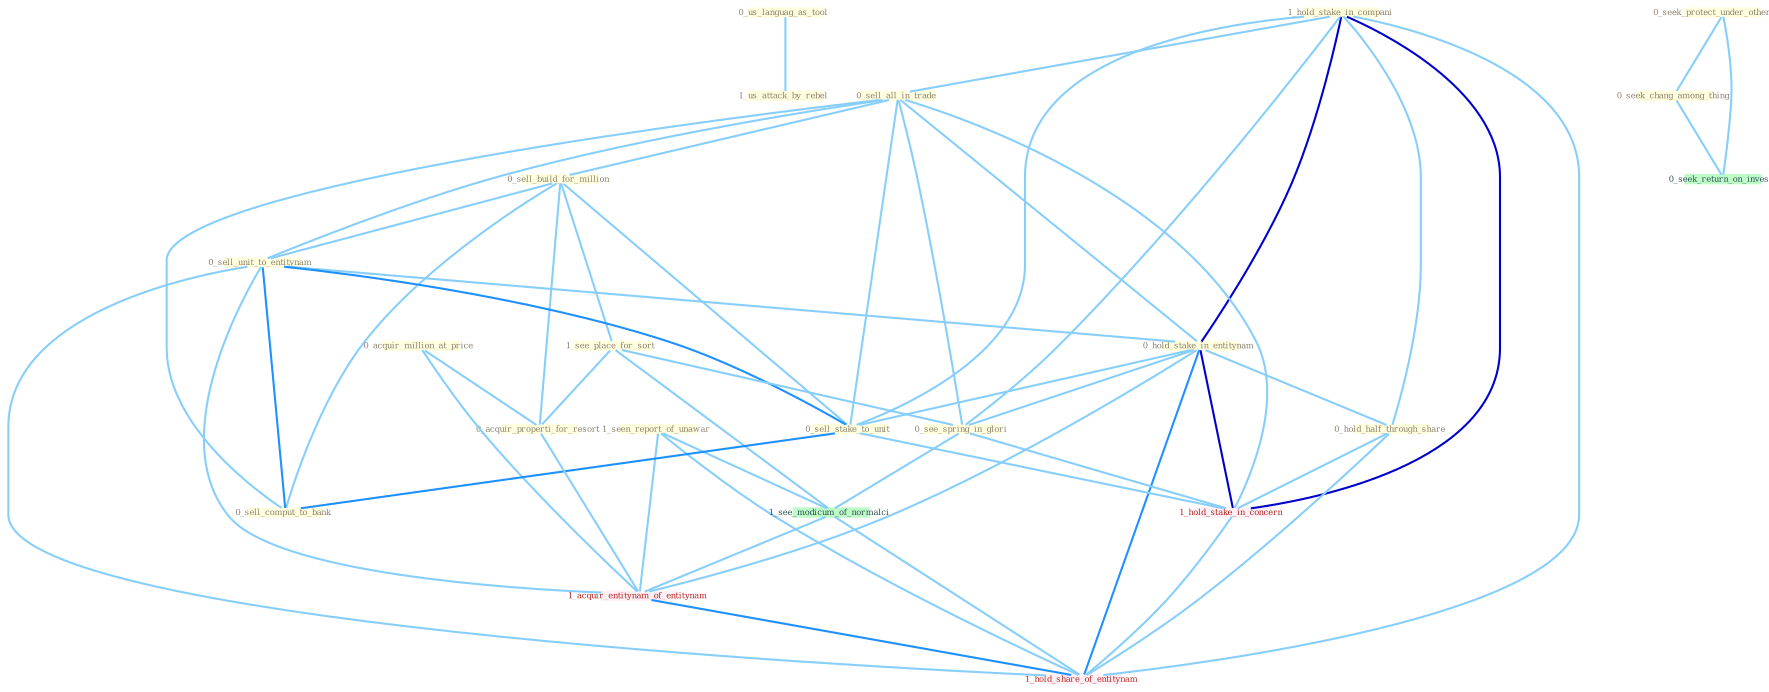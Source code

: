 Graph G{ 
    node
    [shape=polygon,style=filled,width=.5,height=.06,color="#BDFCC9",fixedsize=true,fontsize=4,
    fontcolor="#2f4f4f"];
    {node
    [color="#ffffe0", fontcolor="#8b7d6b"] "0_us_languag_as_tool " "1_hold_stake_in_compani " "0_sell_all_in_trade " "1_seen_report_of_unawar " "0_seek_protect_under_othernum " "0_sell_build_for_million " "1_us_attack_by_rebel " "0_sell_unit_to_entitynam " "0_acquir_million_at_price " "0_hold_stake_in_entitynam " "1_see_place_for_sort " "0_sell_stake_to_unit " "0_seek_chang_among_thing " "0_see_spring_in_glori " "0_acquir_properti_for_resort " "0_hold_half_through_share " "0_sell_comput_to_bank "}
{node [color="#fff0f5", fontcolor="#b22222"] "1_hold_stake_in_concern " "1_acquir_entitynam_of_entitynam " "1_hold_share_of_entitynam "}
edge [color="#B0E2FF"];

	"0_us_languag_as_tool " -- "1_us_attack_by_rebel " [w="1", color="#87cefa" ];
	"1_hold_stake_in_compani " -- "0_sell_all_in_trade " [w="1", color="#87cefa" ];
	"1_hold_stake_in_compani " -- "0_hold_stake_in_entitynam " [w="3", color="#0000cd" , len=0.6];
	"1_hold_stake_in_compani " -- "0_sell_stake_to_unit " [w="1", color="#87cefa" ];
	"1_hold_stake_in_compani " -- "0_see_spring_in_glori " [w="1", color="#87cefa" ];
	"1_hold_stake_in_compani " -- "0_hold_half_through_share " [w="1", color="#87cefa" ];
	"1_hold_stake_in_compani " -- "1_hold_stake_in_concern " [w="3", color="#0000cd" , len=0.6];
	"1_hold_stake_in_compani " -- "1_hold_share_of_entitynam " [w="1", color="#87cefa" ];
	"0_sell_all_in_trade " -- "0_sell_build_for_million " [w="1", color="#87cefa" ];
	"0_sell_all_in_trade " -- "0_sell_unit_to_entitynam " [w="1", color="#87cefa" ];
	"0_sell_all_in_trade " -- "0_hold_stake_in_entitynam " [w="1", color="#87cefa" ];
	"0_sell_all_in_trade " -- "0_sell_stake_to_unit " [w="1", color="#87cefa" ];
	"0_sell_all_in_trade " -- "0_see_spring_in_glori " [w="1", color="#87cefa" ];
	"0_sell_all_in_trade " -- "0_sell_comput_to_bank " [w="1", color="#87cefa" ];
	"0_sell_all_in_trade " -- "1_hold_stake_in_concern " [w="1", color="#87cefa" ];
	"1_seen_report_of_unawar " -- "1_see_modicum_of_normalci " [w="1", color="#87cefa" ];
	"1_seen_report_of_unawar " -- "1_acquir_entitynam_of_entitynam " [w="1", color="#87cefa" ];
	"1_seen_report_of_unawar " -- "1_hold_share_of_entitynam " [w="1", color="#87cefa" ];
	"0_seek_protect_under_othernum " -- "0_seek_chang_among_thing " [w="1", color="#87cefa" ];
	"0_seek_protect_under_othernum " -- "0_seek_return_on_invest " [w="1", color="#87cefa" ];
	"0_sell_build_for_million " -- "0_sell_unit_to_entitynam " [w="1", color="#87cefa" ];
	"0_sell_build_for_million " -- "1_see_place_for_sort " [w="1", color="#87cefa" ];
	"0_sell_build_for_million " -- "0_sell_stake_to_unit " [w="1", color="#87cefa" ];
	"0_sell_build_for_million " -- "0_acquir_properti_for_resort " [w="1", color="#87cefa" ];
	"0_sell_build_for_million " -- "0_sell_comput_to_bank " [w="1", color="#87cefa" ];
	"0_sell_unit_to_entitynam " -- "0_hold_stake_in_entitynam " [w="1", color="#87cefa" ];
	"0_sell_unit_to_entitynam " -- "0_sell_stake_to_unit " [w="2", color="#1e90ff" , len=0.8];
	"0_sell_unit_to_entitynam " -- "0_sell_comput_to_bank " [w="2", color="#1e90ff" , len=0.8];
	"0_sell_unit_to_entitynam " -- "1_acquir_entitynam_of_entitynam " [w="1", color="#87cefa" ];
	"0_sell_unit_to_entitynam " -- "1_hold_share_of_entitynam " [w="1", color="#87cefa" ];
	"0_acquir_million_at_price " -- "0_acquir_properti_for_resort " [w="1", color="#87cefa" ];
	"0_acquir_million_at_price " -- "1_acquir_entitynam_of_entitynam " [w="1", color="#87cefa" ];
	"0_hold_stake_in_entitynam " -- "0_sell_stake_to_unit " [w="1", color="#87cefa" ];
	"0_hold_stake_in_entitynam " -- "0_see_spring_in_glori " [w="1", color="#87cefa" ];
	"0_hold_stake_in_entitynam " -- "0_hold_half_through_share " [w="1", color="#87cefa" ];
	"0_hold_stake_in_entitynam " -- "1_hold_stake_in_concern " [w="3", color="#0000cd" , len=0.6];
	"0_hold_stake_in_entitynam " -- "1_acquir_entitynam_of_entitynam " [w="1", color="#87cefa" ];
	"0_hold_stake_in_entitynam " -- "1_hold_share_of_entitynam " [w="2", color="#1e90ff" , len=0.8];
	"1_see_place_for_sort " -- "0_see_spring_in_glori " [w="1", color="#87cefa" ];
	"1_see_place_for_sort " -- "0_acquir_properti_for_resort " [w="1", color="#87cefa" ];
	"1_see_place_for_sort " -- "1_see_modicum_of_normalci " [w="1", color="#87cefa" ];
	"0_sell_stake_to_unit " -- "0_sell_comput_to_bank " [w="2", color="#1e90ff" , len=0.8];
	"0_sell_stake_to_unit " -- "1_hold_stake_in_concern " [w="1", color="#87cefa" ];
	"0_seek_chang_among_thing " -- "0_seek_return_on_invest " [w="1", color="#87cefa" ];
	"0_see_spring_in_glori " -- "1_hold_stake_in_concern " [w="1", color="#87cefa" ];
	"0_see_spring_in_glori " -- "1_see_modicum_of_normalci " [w="1", color="#87cefa" ];
	"0_acquir_properti_for_resort " -- "1_acquir_entitynam_of_entitynam " [w="1", color="#87cefa" ];
	"0_hold_half_through_share " -- "1_hold_stake_in_concern " [w="1", color="#87cefa" ];
	"0_hold_half_through_share " -- "1_hold_share_of_entitynam " [w="1", color="#87cefa" ];
	"1_hold_stake_in_concern " -- "1_hold_share_of_entitynam " [w="1", color="#87cefa" ];
	"1_see_modicum_of_normalci " -- "1_acquir_entitynam_of_entitynam " [w="1", color="#87cefa" ];
	"1_see_modicum_of_normalci " -- "1_hold_share_of_entitynam " [w="1", color="#87cefa" ];
	"1_acquir_entitynam_of_entitynam " -- "1_hold_share_of_entitynam " [w="2", color="#1e90ff" , len=0.8];
}